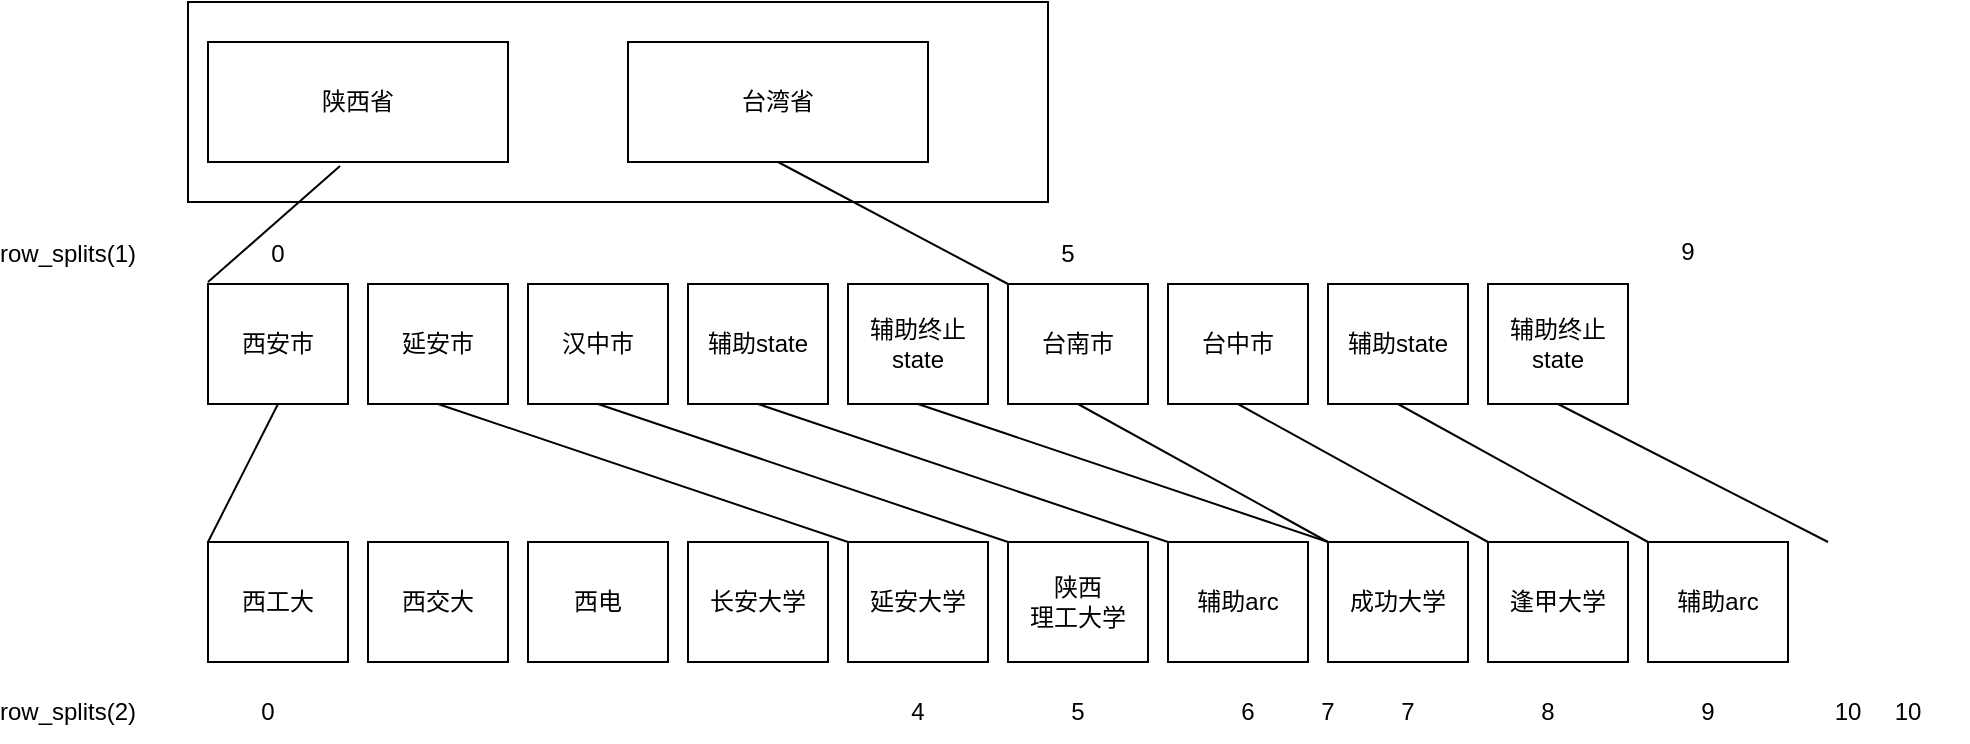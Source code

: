 <mxfile version="20.2.3" type="github">
  <diagram id="hCBfKEDdrRczeFl0qJjT" name="Page-2">
    <mxGraphModel dx="1261" dy="785" grid="1" gridSize="10" guides="1" tooltips="1" connect="1" arrows="1" fold="1" page="1" pageScale="1" pageWidth="850" pageHeight="1100" math="0" shadow="0">
      <root>
        <mxCell id="0" />
        <mxCell id="1" parent="0" />
        <mxCell id="-N7eqlRY7LJ9hqtQ9zzn-25" value="" style="rounded=0;whiteSpace=wrap;html=1;" vertex="1" parent="1">
          <mxGeometry x="260" y="100" width="430" height="100" as="geometry" />
        </mxCell>
        <mxCell id="6_xKyqtqudnpqHN-7vC2-1" value="陕西省" style="rounded=0;whiteSpace=wrap;html=1;" vertex="1" parent="1">
          <mxGeometry x="270" y="120" width="150" height="60" as="geometry" />
        </mxCell>
        <mxCell id="-N7eqlRY7LJ9hqtQ9zzn-1" value="台湾省" style="rounded=0;whiteSpace=wrap;html=1;" vertex="1" parent="1">
          <mxGeometry x="480" y="120" width="150" height="60" as="geometry" />
        </mxCell>
        <mxCell id="-N7eqlRY7LJ9hqtQ9zzn-2" value="西安市" style="rounded=0;whiteSpace=wrap;html=1;" vertex="1" parent="1">
          <mxGeometry x="270" y="241" width="70" height="60" as="geometry" />
        </mxCell>
        <mxCell id="-N7eqlRY7LJ9hqtQ9zzn-3" value="延安市" style="rounded=0;whiteSpace=wrap;html=1;" vertex="1" parent="1">
          <mxGeometry x="350" y="241" width="70" height="60" as="geometry" />
        </mxCell>
        <mxCell id="-N7eqlRY7LJ9hqtQ9zzn-4" value="汉中市" style="rounded=0;whiteSpace=wrap;html=1;" vertex="1" parent="1">
          <mxGeometry x="430" y="241" width="70" height="60" as="geometry" />
        </mxCell>
        <mxCell id="-N7eqlRY7LJ9hqtQ9zzn-5" value="辅助state" style="rounded=0;whiteSpace=wrap;html=1;" vertex="1" parent="1">
          <mxGeometry x="510" y="241" width="70" height="60" as="geometry" />
        </mxCell>
        <mxCell id="-N7eqlRY7LJ9hqtQ9zzn-6" value="辅助终止state" style="rounded=0;whiteSpace=wrap;html=1;" vertex="1" parent="1">
          <mxGeometry x="590" y="241" width="70" height="60" as="geometry" />
        </mxCell>
        <mxCell id="-N7eqlRY7LJ9hqtQ9zzn-7" value="台南市" style="rounded=0;whiteSpace=wrap;html=1;" vertex="1" parent="1">
          <mxGeometry x="670" y="241" width="70" height="60" as="geometry" />
        </mxCell>
        <mxCell id="-N7eqlRY7LJ9hqtQ9zzn-8" value="台中市" style="rounded=0;whiteSpace=wrap;html=1;" vertex="1" parent="1">
          <mxGeometry x="750" y="241" width="70" height="60" as="geometry" />
        </mxCell>
        <mxCell id="-N7eqlRY7LJ9hqtQ9zzn-9" value="辅助state" style="rounded=0;whiteSpace=wrap;html=1;" vertex="1" parent="1">
          <mxGeometry x="830" y="241" width="70" height="60" as="geometry" />
        </mxCell>
        <mxCell id="-N7eqlRY7LJ9hqtQ9zzn-10" value="辅助终止state" style="rounded=0;whiteSpace=wrap;html=1;" vertex="1" parent="1">
          <mxGeometry x="910" y="241" width="70" height="60" as="geometry" />
        </mxCell>
        <mxCell id="-N7eqlRY7LJ9hqtQ9zzn-11" value="西工大" style="rounded=0;whiteSpace=wrap;html=1;" vertex="1" parent="1">
          <mxGeometry x="270" y="370" width="70" height="60" as="geometry" />
        </mxCell>
        <mxCell id="-N7eqlRY7LJ9hqtQ9zzn-12" value="西交大" style="rounded=0;whiteSpace=wrap;html=1;" vertex="1" parent="1">
          <mxGeometry x="350" y="370" width="70" height="60" as="geometry" />
        </mxCell>
        <mxCell id="-N7eqlRY7LJ9hqtQ9zzn-13" value="西电" style="rounded=0;whiteSpace=wrap;html=1;" vertex="1" parent="1">
          <mxGeometry x="430" y="370" width="70" height="60" as="geometry" />
        </mxCell>
        <mxCell id="-N7eqlRY7LJ9hqtQ9zzn-14" value="长安大学" style="rounded=0;whiteSpace=wrap;html=1;" vertex="1" parent="1">
          <mxGeometry x="510" y="370" width="70" height="60" as="geometry" />
        </mxCell>
        <mxCell id="-N7eqlRY7LJ9hqtQ9zzn-15" value="延安大学" style="rounded=0;whiteSpace=wrap;html=1;" vertex="1" parent="1">
          <mxGeometry x="590" y="370" width="70" height="60" as="geometry" />
        </mxCell>
        <mxCell id="-N7eqlRY7LJ9hqtQ9zzn-16" value="陕西&lt;br&gt;理工大学" style="rounded=0;whiteSpace=wrap;html=1;" vertex="1" parent="1">
          <mxGeometry x="670" y="370" width="70" height="60" as="geometry" />
        </mxCell>
        <mxCell id="-N7eqlRY7LJ9hqtQ9zzn-17" value="辅助arc" style="rounded=0;whiteSpace=wrap;html=1;" vertex="1" parent="1">
          <mxGeometry x="750" y="370" width="70" height="60" as="geometry" />
        </mxCell>
        <mxCell id="-N7eqlRY7LJ9hqtQ9zzn-19" value="成功大学" style="rounded=0;whiteSpace=wrap;html=1;" vertex="1" parent="1">
          <mxGeometry x="830" y="370" width="70" height="60" as="geometry" />
        </mxCell>
        <mxCell id="-N7eqlRY7LJ9hqtQ9zzn-20" value="逢甲大学" style="rounded=0;whiteSpace=wrap;html=1;" vertex="1" parent="1">
          <mxGeometry x="910" y="370" width="70" height="60" as="geometry" />
        </mxCell>
        <mxCell id="-N7eqlRY7LJ9hqtQ9zzn-21" value="辅助arc" style="rounded=0;whiteSpace=wrap;html=1;" vertex="1" parent="1">
          <mxGeometry x="990" y="370" width="70" height="60" as="geometry" />
        </mxCell>
        <mxCell id="-N7eqlRY7LJ9hqtQ9zzn-23" value="" style="endArrow=none;html=1;rounded=0;entryX=0.44;entryY=1.033;entryDx=0;entryDy=0;entryPerimeter=0;" edge="1" parent="1" target="6_xKyqtqudnpqHN-7vC2-1">
          <mxGeometry width="50" height="50" relative="1" as="geometry">
            <mxPoint x="270" y="240" as="sourcePoint" />
            <mxPoint x="650" y="280" as="targetPoint" />
          </mxGeometry>
        </mxCell>
        <mxCell id="-N7eqlRY7LJ9hqtQ9zzn-24" value="" style="endArrow=none;html=1;rounded=0;entryX=0.5;entryY=1;entryDx=0;entryDy=0;exitX=0;exitY=0;exitDx=0;exitDy=0;" edge="1" parent="1" source="-N7eqlRY7LJ9hqtQ9zzn-7" target="-N7eqlRY7LJ9hqtQ9zzn-1">
          <mxGeometry width="50" height="50" relative="1" as="geometry">
            <mxPoint x="600" y="330" as="sourcePoint" />
            <mxPoint x="650" y="280" as="targetPoint" />
          </mxGeometry>
        </mxCell>
        <mxCell id="-N7eqlRY7LJ9hqtQ9zzn-26" value="row_splits(1)" style="text;html=1;strokeColor=none;fillColor=none;align=center;verticalAlign=middle;whiteSpace=wrap;rounded=0;" vertex="1" parent="1">
          <mxGeometry x="170" y="211" width="60" height="30" as="geometry" />
        </mxCell>
        <mxCell id="-N7eqlRY7LJ9hqtQ9zzn-27" value="row_splits(2)" style="text;html=1;strokeColor=none;fillColor=none;align=center;verticalAlign=middle;whiteSpace=wrap;rounded=0;" vertex="1" parent="1">
          <mxGeometry x="170" y="440" width="60" height="30" as="geometry" />
        </mxCell>
        <mxCell id="-N7eqlRY7LJ9hqtQ9zzn-28" value="0" style="text;html=1;strokeColor=none;fillColor=none;align=center;verticalAlign=middle;whiteSpace=wrap;rounded=0;" vertex="1" parent="1">
          <mxGeometry x="275" y="211" width="60" height="30" as="geometry" />
        </mxCell>
        <mxCell id="-N7eqlRY7LJ9hqtQ9zzn-29" value="5" style="text;html=1;strokeColor=none;fillColor=none;align=center;verticalAlign=middle;whiteSpace=wrap;rounded=0;" vertex="1" parent="1">
          <mxGeometry x="670" y="211" width="60" height="30" as="geometry" />
        </mxCell>
        <mxCell id="-N7eqlRY7LJ9hqtQ9zzn-30" value="9" style="text;html=1;strokeColor=none;fillColor=none;align=center;verticalAlign=middle;whiteSpace=wrap;rounded=0;" vertex="1" parent="1">
          <mxGeometry x="980" y="210" width="60" height="30" as="geometry" />
        </mxCell>
        <mxCell id="-N7eqlRY7LJ9hqtQ9zzn-31" value="0" style="text;html=1;strokeColor=none;fillColor=none;align=center;verticalAlign=middle;whiteSpace=wrap;rounded=0;" vertex="1" parent="1">
          <mxGeometry x="270" y="440" width="60" height="30" as="geometry" />
        </mxCell>
        <mxCell id="-N7eqlRY7LJ9hqtQ9zzn-32" value="4" style="text;html=1;strokeColor=none;fillColor=none;align=center;verticalAlign=middle;whiteSpace=wrap;rounded=0;" vertex="1" parent="1">
          <mxGeometry x="595" y="440" width="60" height="30" as="geometry" />
        </mxCell>
        <mxCell id="-N7eqlRY7LJ9hqtQ9zzn-33" value="5" style="text;html=1;strokeColor=none;fillColor=none;align=center;verticalAlign=middle;whiteSpace=wrap;rounded=0;" vertex="1" parent="1">
          <mxGeometry x="675" y="440" width="60" height="30" as="geometry" />
        </mxCell>
        <mxCell id="-N7eqlRY7LJ9hqtQ9zzn-34" value="6" style="text;html=1;strokeColor=none;fillColor=none;align=center;verticalAlign=middle;whiteSpace=wrap;rounded=0;" vertex="1" parent="1">
          <mxGeometry x="760" y="440" width="60" height="30" as="geometry" />
        </mxCell>
        <mxCell id="-N7eqlRY7LJ9hqtQ9zzn-35" value="7" style="text;html=1;strokeColor=none;fillColor=none;align=center;verticalAlign=middle;whiteSpace=wrap;rounded=0;" vertex="1" parent="1">
          <mxGeometry x="840" y="440" width="60" height="30" as="geometry" />
        </mxCell>
        <mxCell id="-N7eqlRY7LJ9hqtQ9zzn-36" value="8" style="text;html=1;strokeColor=none;fillColor=none;align=center;verticalAlign=middle;whiteSpace=wrap;rounded=0;" vertex="1" parent="1">
          <mxGeometry x="910" y="440" width="60" height="30" as="geometry" />
        </mxCell>
        <mxCell id="-N7eqlRY7LJ9hqtQ9zzn-37" value="9" style="text;html=1;strokeColor=none;fillColor=none;align=center;verticalAlign=middle;whiteSpace=wrap;rounded=0;" vertex="1" parent="1">
          <mxGeometry x="990" y="440" width="60" height="30" as="geometry" />
        </mxCell>
        <mxCell id="-N7eqlRY7LJ9hqtQ9zzn-38" value="7" style="text;html=1;strokeColor=none;fillColor=none;align=center;verticalAlign=middle;whiteSpace=wrap;rounded=0;" vertex="1" parent="1">
          <mxGeometry x="800" y="440" width="60" height="30" as="geometry" />
        </mxCell>
        <mxCell id="-N7eqlRY7LJ9hqtQ9zzn-39" value="10" style="text;html=1;strokeColor=none;fillColor=none;align=center;verticalAlign=middle;whiteSpace=wrap;rounded=0;" vertex="1" parent="1">
          <mxGeometry x="1060" y="440" width="60" height="30" as="geometry" />
        </mxCell>
        <mxCell id="-N7eqlRY7LJ9hqtQ9zzn-40" value="10" style="text;html=1;strokeColor=none;fillColor=none;align=center;verticalAlign=middle;whiteSpace=wrap;rounded=0;" vertex="1" parent="1">
          <mxGeometry x="1090" y="440" width="60" height="30" as="geometry" />
        </mxCell>
        <mxCell id="-N7eqlRY7LJ9hqtQ9zzn-41" value="" style="endArrow=none;html=1;rounded=0;exitX=0;exitY=0;exitDx=0;exitDy=0;entryX=0.5;entryY=1;entryDx=0;entryDy=0;" edge="1" parent="1" source="-N7eqlRY7LJ9hqtQ9zzn-11" target="-N7eqlRY7LJ9hqtQ9zzn-2">
          <mxGeometry width="50" height="50" relative="1" as="geometry">
            <mxPoint x="630" y="330" as="sourcePoint" />
            <mxPoint x="680" y="280" as="targetPoint" />
          </mxGeometry>
        </mxCell>
        <mxCell id="-N7eqlRY7LJ9hqtQ9zzn-42" value="" style="endArrow=none;html=1;rounded=0;exitX=0.5;exitY=1;exitDx=0;exitDy=0;entryX=0;entryY=0;entryDx=0;entryDy=0;" edge="1" parent="1" source="-N7eqlRY7LJ9hqtQ9zzn-3" target="-N7eqlRY7LJ9hqtQ9zzn-15">
          <mxGeometry width="50" height="50" relative="1" as="geometry">
            <mxPoint x="630" y="330" as="sourcePoint" />
            <mxPoint x="680" y="280" as="targetPoint" />
          </mxGeometry>
        </mxCell>
        <mxCell id="-N7eqlRY7LJ9hqtQ9zzn-43" value="" style="endArrow=none;html=1;rounded=0;exitX=0.5;exitY=1;exitDx=0;exitDy=0;entryX=0;entryY=0;entryDx=0;entryDy=0;" edge="1" parent="1" source="-N7eqlRY7LJ9hqtQ9zzn-4" target="-N7eqlRY7LJ9hqtQ9zzn-16">
          <mxGeometry width="50" height="50" relative="1" as="geometry">
            <mxPoint x="630" y="330" as="sourcePoint" />
            <mxPoint x="680" y="280" as="targetPoint" />
          </mxGeometry>
        </mxCell>
        <mxCell id="-N7eqlRY7LJ9hqtQ9zzn-44" value="" style="endArrow=none;html=1;rounded=0;exitX=0.5;exitY=1;exitDx=0;exitDy=0;entryX=0;entryY=0;entryDx=0;entryDy=0;" edge="1" parent="1" source="-N7eqlRY7LJ9hqtQ9zzn-5" target="-N7eqlRY7LJ9hqtQ9zzn-17">
          <mxGeometry width="50" height="50" relative="1" as="geometry">
            <mxPoint x="630" y="330" as="sourcePoint" />
            <mxPoint x="680" y="280" as="targetPoint" />
          </mxGeometry>
        </mxCell>
        <mxCell id="-N7eqlRY7LJ9hqtQ9zzn-45" value="" style="endArrow=none;html=1;rounded=0;exitX=0.5;exitY=1;exitDx=0;exitDy=0;entryX=0;entryY=0;entryDx=0;entryDy=0;" edge="1" parent="1" source="-N7eqlRY7LJ9hqtQ9zzn-6" target="-N7eqlRY7LJ9hqtQ9zzn-19">
          <mxGeometry width="50" height="50" relative="1" as="geometry">
            <mxPoint x="630" y="330" as="sourcePoint" />
            <mxPoint x="680" y="280" as="targetPoint" />
          </mxGeometry>
        </mxCell>
        <mxCell id="-N7eqlRY7LJ9hqtQ9zzn-46" value="" style="endArrow=none;html=1;rounded=0;entryX=0.5;entryY=1;entryDx=0;entryDy=0;exitX=0;exitY=0;exitDx=0;exitDy=0;" edge="1" parent="1" source="-N7eqlRY7LJ9hqtQ9zzn-19" target="-N7eqlRY7LJ9hqtQ9zzn-7">
          <mxGeometry width="50" height="50" relative="1" as="geometry">
            <mxPoint x="630" y="330" as="sourcePoint" />
            <mxPoint x="680" y="280" as="targetPoint" />
          </mxGeometry>
        </mxCell>
        <mxCell id="-N7eqlRY7LJ9hqtQ9zzn-47" value="" style="endArrow=none;html=1;rounded=0;entryX=0.5;entryY=1;entryDx=0;entryDy=0;exitX=0;exitY=0;exitDx=0;exitDy=0;" edge="1" parent="1" source="-N7eqlRY7LJ9hqtQ9zzn-20" target="-N7eqlRY7LJ9hqtQ9zzn-8">
          <mxGeometry width="50" height="50" relative="1" as="geometry">
            <mxPoint x="630" y="330" as="sourcePoint" />
            <mxPoint x="680" y="280" as="targetPoint" />
          </mxGeometry>
        </mxCell>
        <mxCell id="-N7eqlRY7LJ9hqtQ9zzn-48" value="" style="endArrow=none;html=1;rounded=0;entryX=0.5;entryY=1;entryDx=0;entryDy=0;exitX=0;exitY=0;exitDx=0;exitDy=0;" edge="1" parent="1" source="-N7eqlRY7LJ9hqtQ9zzn-21" target="-N7eqlRY7LJ9hqtQ9zzn-9">
          <mxGeometry width="50" height="50" relative="1" as="geometry">
            <mxPoint x="630" y="330" as="sourcePoint" />
            <mxPoint x="680" y="280" as="targetPoint" />
          </mxGeometry>
        </mxCell>
        <mxCell id="-N7eqlRY7LJ9hqtQ9zzn-49" value="" style="endArrow=none;html=1;rounded=0;entryX=0.5;entryY=1;entryDx=0;entryDy=0;" edge="1" parent="1" target="-N7eqlRY7LJ9hqtQ9zzn-10">
          <mxGeometry width="50" height="50" relative="1" as="geometry">
            <mxPoint x="1080" y="370" as="sourcePoint" />
            <mxPoint x="680" y="280" as="targetPoint" />
          </mxGeometry>
        </mxCell>
      </root>
    </mxGraphModel>
  </diagram>
</mxfile>
